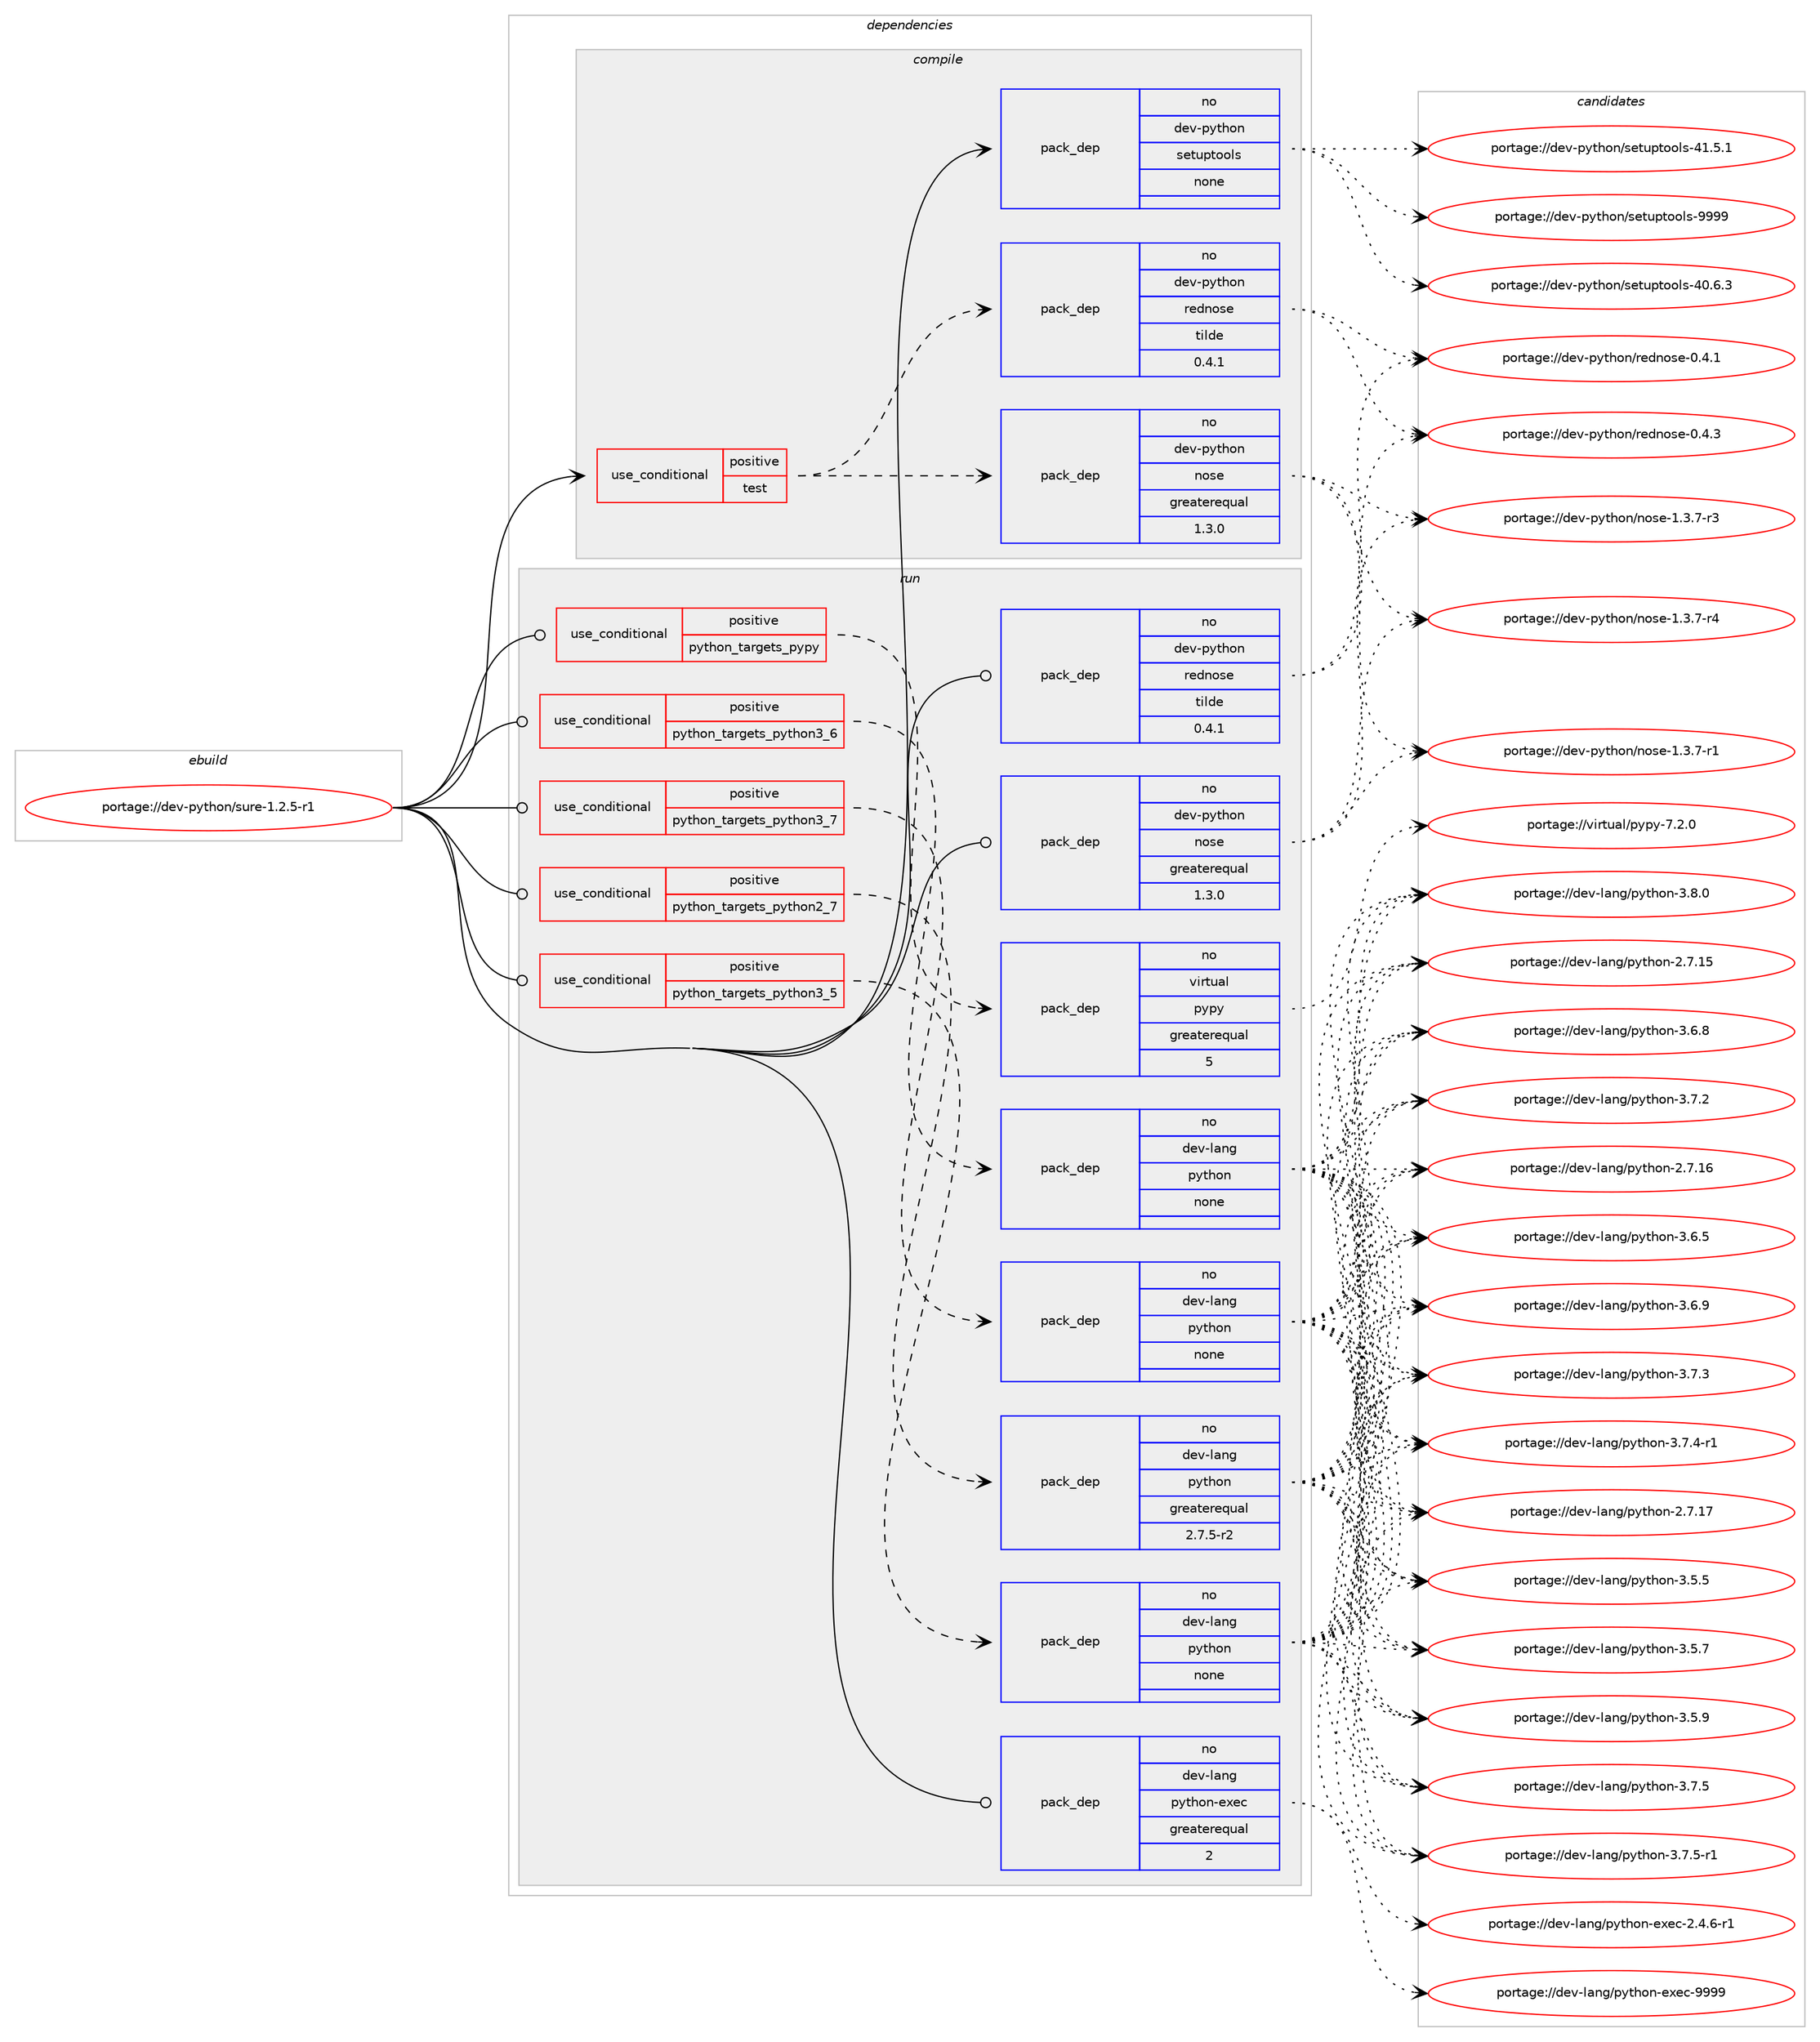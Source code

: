 digraph prolog {

# *************
# Graph options
# *************

newrank=true;
concentrate=true;
compound=true;
graph [rankdir=LR,fontname=Helvetica,fontsize=10,ranksep=1.5];#, ranksep=2.5, nodesep=0.2];
edge  [arrowhead=vee];
node  [fontname=Helvetica,fontsize=10];

# **********
# The ebuild
# **********

subgraph cluster_leftcol {
color=gray;
rank=same;
label=<<i>ebuild</i>>;
id [label="portage://dev-python/sure-1.2.5-r1", color=red, width=4, href="../dev-python/sure-1.2.5-r1.svg"];
}

# ****************
# The dependencies
# ****************

subgraph cluster_midcol {
color=gray;
label=<<i>dependencies</i>>;
subgraph cluster_compile {
fillcolor="#eeeeee";
style=filled;
label=<<i>compile</i>>;
subgraph cond39396 {
dependency174647 [label=<<TABLE BORDER="0" CELLBORDER="1" CELLSPACING="0" CELLPADDING="4"><TR><TD ROWSPAN="3" CELLPADDING="10">use_conditional</TD></TR><TR><TD>positive</TD></TR><TR><TD>test</TD></TR></TABLE>>, shape=none, color=red];
subgraph pack131847 {
dependency174648 [label=<<TABLE BORDER="0" CELLBORDER="1" CELLSPACING="0" CELLPADDING="4" WIDTH="220"><TR><TD ROWSPAN="6" CELLPADDING="30">pack_dep</TD></TR><TR><TD WIDTH="110">no</TD></TR><TR><TD>dev-python</TD></TR><TR><TD>nose</TD></TR><TR><TD>greaterequal</TD></TR><TR><TD>1.3.0</TD></TR></TABLE>>, shape=none, color=blue];
}
dependency174647:e -> dependency174648:w [weight=20,style="dashed",arrowhead="vee"];
subgraph pack131848 {
dependency174649 [label=<<TABLE BORDER="0" CELLBORDER="1" CELLSPACING="0" CELLPADDING="4" WIDTH="220"><TR><TD ROWSPAN="6" CELLPADDING="30">pack_dep</TD></TR><TR><TD WIDTH="110">no</TD></TR><TR><TD>dev-python</TD></TR><TR><TD>rednose</TD></TR><TR><TD>tilde</TD></TR><TR><TD>0.4.1</TD></TR></TABLE>>, shape=none, color=blue];
}
dependency174647:e -> dependency174649:w [weight=20,style="dashed",arrowhead="vee"];
}
id:e -> dependency174647:w [weight=20,style="solid",arrowhead="vee"];
subgraph pack131849 {
dependency174650 [label=<<TABLE BORDER="0" CELLBORDER="1" CELLSPACING="0" CELLPADDING="4" WIDTH="220"><TR><TD ROWSPAN="6" CELLPADDING="30">pack_dep</TD></TR><TR><TD WIDTH="110">no</TD></TR><TR><TD>dev-python</TD></TR><TR><TD>setuptools</TD></TR><TR><TD>none</TD></TR><TR><TD></TD></TR></TABLE>>, shape=none, color=blue];
}
id:e -> dependency174650:w [weight=20,style="solid",arrowhead="vee"];
}
subgraph cluster_compileandrun {
fillcolor="#eeeeee";
style=filled;
label=<<i>compile and run</i>>;
}
subgraph cluster_run {
fillcolor="#eeeeee";
style=filled;
label=<<i>run</i>>;
subgraph cond39397 {
dependency174651 [label=<<TABLE BORDER="0" CELLBORDER="1" CELLSPACING="0" CELLPADDING="4"><TR><TD ROWSPAN="3" CELLPADDING="10">use_conditional</TD></TR><TR><TD>positive</TD></TR><TR><TD>python_targets_pypy</TD></TR></TABLE>>, shape=none, color=red];
subgraph pack131850 {
dependency174652 [label=<<TABLE BORDER="0" CELLBORDER="1" CELLSPACING="0" CELLPADDING="4" WIDTH="220"><TR><TD ROWSPAN="6" CELLPADDING="30">pack_dep</TD></TR><TR><TD WIDTH="110">no</TD></TR><TR><TD>virtual</TD></TR><TR><TD>pypy</TD></TR><TR><TD>greaterequal</TD></TR><TR><TD>5</TD></TR></TABLE>>, shape=none, color=blue];
}
dependency174651:e -> dependency174652:w [weight=20,style="dashed",arrowhead="vee"];
}
id:e -> dependency174651:w [weight=20,style="solid",arrowhead="odot"];
subgraph cond39398 {
dependency174653 [label=<<TABLE BORDER="0" CELLBORDER="1" CELLSPACING="0" CELLPADDING="4"><TR><TD ROWSPAN="3" CELLPADDING="10">use_conditional</TD></TR><TR><TD>positive</TD></TR><TR><TD>python_targets_python2_7</TD></TR></TABLE>>, shape=none, color=red];
subgraph pack131851 {
dependency174654 [label=<<TABLE BORDER="0" CELLBORDER="1" CELLSPACING="0" CELLPADDING="4" WIDTH="220"><TR><TD ROWSPAN="6" CELLPADDING="30">pack_dep</TD></TR><TR><TD WIDTH="110">no</TD></TR><TR><TD>dev-lang</TD></TR><TR><TD>python</TD></TR><TR><TD>greaterequal</TD></TR><TR><TD>2.7.5-r2</TD></TR></TABLE>>, shape=none, color=blue];
}
dependency174653:e -> dependency174654:w [weight=20,style="dashed",arrowhead="vee"];
}
id:e -> dependency174653:w [weight=20,style="solid",arrowhead="odot"];
subgraph cond39399 {
dependency174655 [label=<<TABLE BORDER="0" CELLBORDER="1" CELLSPACING="0" CELLPADDING="4"><TR><TD ROWSPAN="3" CELLPADDING="10">use_conditional</TD></TR><TR><TD>positive</TD></TR><TR><TD>python_targets_python3_5</TD></TR></TABLE>>, shape=none, color=red];
subgraph pack131852 {
dependency174656 [label=<<TABLE BORDER="0" CELLBORDER="1" CELLSPACING="0" CELLPADDING="4" WIDTH="220"><TR><TD ROWSPAN="6" CELLPADDING="30">pack_dep</TD></TR><TR><TD WIDTH="110">no</TD></TR><TR><TD>dev-lang</TD></TR><TR><TD>python</TD></TR><TR><TD>none</TD></TR><TR><TD></TD></TR></TABLE>>, shape=none, color=blue];
}
dependency174655:e -> dependency174656:w [weight=20,style="dashed",arrowhead="vee"];
}
id:e -> dependency174655:w [weight=20,style="solid",arrowhead="odot"];
subgraph cond39400 {
dependency174657 [label=<<TABLE BORDER="0" CELLBORDER="1" CELLSPACING="0" CELLPADDING="4"><TR><TD ROWSPAN="3" CELLPADDING="10">use_conditional</TD></TR><TR><TD>positive</TD></TR><TR><TD>python_targets_python3_6</TD></TR></TABLE>>, shape=none, color=red];
subgraph pack131853 {
dependency174658 [label=<<TABLE BORDER="0" CELLBORDER="1" CELLSPACING="0" CELLPADDING="4" WIDTH="220"><TR><TD ROWSPAN="6" CELLPADDING="30">pack_dep</TD></TR><TR><TD WIDTH="110">no</TD></TR><TR><TD>dev-lang</TD></TR><TR><TD>python</TD></TR><TR><TD>none</TD></TR><TR><TD></TD></TR></TABLE>>, shape=none, color=blue];
}
dependency174657:e -> dependency174658:w [weight=20,style="dashed",arrowhead="vee"];
}
id:e -> dependency174657:w [weight=20,style="solid",arrowhead="odot"];
subgraph cond39401 {
dependency174659 [label=<<TABLE BORDER="0" CELLBORDER="1" CELLSPACING="0" CELLPADDING="4"><TR><TD ROWSPAN="3" CELLPADDING="10">use_conditional</TD></TR><TR><TD>positive</TD></TR><TR><TD>python_targets_python3_7</TD></TR></TABLE>>, shape=none, color=red];
subgraph pack131854 {
dependency174660 [label=<<TABLE BORDER="0" CELLBORDER="1" CELLSPACING="0" CELLPADDING="4" WIDTH="220"><TR><TD ROWSPAN="6" CELLPADDING="30">pack_dep</TD></TR><TR><TD WIDTH="110">no</TD></TR><TR><TD>dev-lang</TD></TR><TR><TD>python</TD></TR><TR><TD>none</TD></TR><TR><TD></TD></TR></TABLE>>, shape=none, color=blue];
}
dependency174659:e -> dependency174660:w [weight=20,style="dashed",arrowhead="vee"];
}
id:e -> dependency174659:w [weight=20,style="solid",arrowhead="odot"];
subgraph pack131855 {
dependency174661 [label=<<TABLE BORDER="0" CELLBORDER="1" CELLSPACING="0" CELLPADDING="4" WIDTH="220"><TR><TD ROWSPAN="6" CELLPADDING="30">pack_dep</TD></TR><TR><TD WIDTH="110">no</TD></TR><TR><TD>dev-lang</TD></TR><TR><TD>python-exec</TD></TR><TR><TD>greaterequal</TD></TR><TR><TD>2</TD></TR></TABLE>>, shape=none, color=blue];
}
id:e -> dependency174661:w [weight=20,style="solid",arrowhead="odot"];
subgraph pack131856 {
dependency174662 [label=<<TABLE BORDER="0" CELLBORDER="1" CELLSPACING="0" CELLPADDING="4" WIDTH="220"><TR><TD ROWSPAN="6" CELLPADDING="30">pack_dep</TD></TR><TR><TD WIDTH="110">no</TD></TR><TR><TD>dev-python</TD></TR><TR><TD>nose</TD></TR><TR><TD>greaterequal</TD></TR><TR><TD>1.3.0</TD></TR></TABLE>>, shape=none, color=blue];
}
id:e -> dependency174662:w [weight=20,style="solid",arrowhead="odot"];
subgraph pack131857 {
dependency174663 [label=<<TABLE BORDER="0" CELLBORDER="1" CELLSPACING="0" CELLPADDING="4" WIDTH="220"><TR><TD ROWSPAN="6" CELLPADDING="30">pack_dep</TD></TR><TR><TD WIDTH="110">no</TD></TR><TR><TD>dev-python</TD></TR><TR><TD>rednose</TD></TR><TR><TD>tilde</TD></TR><TR><TD>0.4.1</TD></TR></TABLE>>, shape=none, color=blue];
}
id:e -> dependency174663:w [weight=20,style="solid",arrowhead="odot"];
}
}

# **************
# The candidates
# **************

subgraph cluster_choices {
rank=same;
color=gray;
label=<<i>candidates</i>>;

subgraph choice131847 {
color=black;
nodesep=1;
choiceportage10010111845112121116104111110471101111151014549465146554511449 [label="portage://dev-python/nose-1.3.7-r1", color=red, width=4,href="../dev-python/nose-1.3.7-r1.svg"];
choiceportage10010111845112121116104111110471101111151014549465146554511451 [label="portage://dev-python/nose-1.3.7-r3", color=red, width=4,href="../dev-python/nose-1.3.7-r3.svg"];
choiceportage10010111845112121116104111110471101111151014549465146554511452 [label="portage://dev-python/nose-1.3.7-r4", color=red, width=4,href="../dev-python/nose-1.3.7-r4.svg"];
dependency174648:e -> choiceportage10010111845112121116104111110471101111151014549465146554511449:w [style=dotted,weight="100"];
dependency174648:e -> choiceportage10010111845112121116104111110471101111151014549465146554511451:w [style=dotted,weight="100"];
dependency174648:e -> choiceportage10010111845112121116104111110471101111151014549465146554511452:w [style=dotted,weight="100"];
}
subgraph choice131848 {
color=black;
nodesep=1;
choiceportage1001011184511212111610411111047114101100110111115101454846524649 [label="portage://dev-python/rednose-0.4.1", color=red, width=4,href="../dev-python/rednose-0.4.1.svg"];
choiceportage1001011184511212111610411111047114101100110111115101454846524651 [label="portage://dev-python/rednose-0.4.3", color=red, width=4,href="../dev-python/rednose-0.4.3.svg"];
dependency174649:e -> choiceportage1001011184511212111610411111047114101100110111115101454846524649:w [style=dotted,weight="100"];
dependency174649:e -> choiceportage1001011184511212111610411111047114101100110111115101454846524651:w [style=dotted,weight="100"];
}
subgraph choice131849 {
color=black;
nodesep=1;
choiceportage100101118451121211161041111104711510111611711211611111110811545524846544651 [label="portage://dev-python/setuptools-40.6.3", color=red, width=4,href="../dev-python/setuptools-40.6.3.svg"];
choiceportage100101118451121211161041111104711510111611711211611111110811545524946534649 [label="portage://dev-python/setuptools-41.5.1", color=red, width=4,href="../dev-python/setuptools-41.5.1.svg"];
choiceportage10010111845112121116104111110471151011161171121161111111081154557575757 [label="portage://dev-python/setuptools-9999", color=red, width=4,href="../dev-python/setuptools-9999.svg"];
dependency174650:e -> choiceportage100101118451121211161041111104711510111611711211611111110811545524846544651:w [style=dotted,weight="100"];
dependency174650:e -> choiceportage100101118451121211161041111104711510111611711211611111110811545524946534649:w [style=dotted,weight="100"];
dependency174650:e -> choiceportage10010111845112121116104111110471151011161171121161111111081154557575757:w [style=dotted,weight="100"];
}
subgraph choice131850 {
color=black;
nodesep=1;
choiceportage1181051141161179710847112121112121455546504648 [label="portage://virtual/pypy-7.2.0", color=red, width=4,href="../virtual/pypy-7.2.0.svg"];
dependency174652:e -> choiceportage1181051141161179710847112121112121455546504648:w [style=dotted,weight="100"];
}
subgraph choice131851 {
color=black;
nodesep=1;
choiceportage10010111845108971101034711212111610411111045504655464953 [label="portage://dev-lang/python-2.7.15", color=red, width=4,href="../dev-lang/python-2.7.15.svg"];
choiceportage10010111845108971101034711212111610411111045504655464954 [label="portage://dev-lang/python-2.7.16", color=red, width=4,href="../dev-lang/python-2.7.16.svg"];
choiceportage10010111845108971101034711212111610411111045504655464955 [label="portage://dev-lang/python-2.7.17", color=red, width=4,href="../dev-lang/python-2.7.17.svg"];
choiceportage100101118451089711010347112121116104111110455146534653 [label="portage://dev-lang/python-3.5.5", color=red, width=4,href="../dev-lang/python-3.5.5.svg"];
choiceportage100101118451089711010347112121116104111110455146534655 [label="portage://dev-lang/python-3.5.7", color=red, width=4,href="../dev-lang/python-3.5.7.svg"];
choiceportage100101118451089711010347112121116104111110455146534657 [label="portage://dev-lang/python-3.5.9", color=red, width=4,href="../dev-lang/python-3.5.9.svg"];
choiceportage100101118451089711010347112121116104111110455146544653 [label="portage://dev-lang/python-3.6.5", color=red, width=4,href="../dev-lang/python-3.6.5.svg"];
choiceportage100101118451089711010347112121116104111110455146544656 [label="portage://dev-lang/python-3.6.8", color=red, width=4,href="../dev-lang/python-3.6.8.svg"];
choiceportage100101118451089711010347112121116104111110455146544657 [label="portage://dev-lang/python-3.6.9", color=red, width=4,href="../dev-lang/python-3.6.9.svg"];
choiceportage100101118451089711010347112121116104111110455146554650 [label="portage://dev-lang/python-3.7.2", color=red, width=4,href="../dev-lang/python-3.7.2.svg"];
choiceportage100101118451089711010347112121116104111110455146554651 [label="portage://dev-lang/python-3.7.3", color=red, width=4,href="../dev-lang/python-3.7.3.svg"];
choiceportage1001011184510897110103471121211161041111104551465546524511449 [label="portage://dev-lang/python-3.7.4-r1", color=red, width=4,href="../dev-lang/python-3.7.4-r1.svg"];
choiceportage100101118451089711010347112121116104111110455146554653 [label="portage://dev-lang/python-3.7.5", color=red, width=4,href="../dev-lang/python-3.7.5.svg"];
choiceportage1001011184510897110103471121211161041111104551465546534511449 [label="portage://dev-lang/python-3.7.5-r1", color=red, width=4,href="../dev-lang/python-3.7.5-r1.svg"];
choiceportage100101118451089711010347112121116104111110455146564648 [label="portage://dev-lang/python-3.8.0", color=red, width=4,href="../dev-lang/python-3.8.0.svg"];
dependency174654:e -> choiceportage10010111845108971101034711212111610411111045504655464953:w [style=dotted,weight="100"];
dependency174654:e -> choiceportage10010111845108971101034711212111610411111045504655464954:w [style=dotted,weight="100"];
dependency174654:e -> choiceportage10010111845108971101034711212111610411111045504655464955:w [style=dotted,weight="100"];
dependency174654:e -> choiceportage100101118451089711010347112121116104111110455146534653:w [style=dotted,weight="100"];
dependency174654:e -> choiceportage100101118451089711010347112121116104111110455146534655:w [style=dotted,weight="100"];
dependency174654:e -> choiceportage100101118451089711010347112121116104111110455146534657:w [style=dotted,weight="100"];
dependency174654:e -> choiceportage100101118451089711010347112121116104111110455146544653:w [style=dotted,weight="100"];
dependency174654:e -> choiceportage100101118451089711010347112121116104111110455146544656:w [style=dotted,weight="100"];
dependency174654:e -> choiceportage100101118451089711010347112121116104111110455146544657:w [style=dotted,weight="100"];
dependency174654:e -> choiceportage100101118451089711010347112121116104111110455146554650:w [style=dotted,weight="100"];
dependency174654:e -> choiceportage100101118451089711010347112121116104111110455146554651:w [style=dotted,weight="100"];
dependency174654:e -> choiceportage1001011184510897110103471121211161041111104551465546524511449:w [style=dotted,weight="100"];
dependency174654:e -> choiceportage100101118451089711010347112121116104111110455146554653:w [style=dotted,weight="100"];
dependency174654:e -> choiceportage1001011184510897110103471121211161041111104551465546534511449:w [style=dotted,weight="100"];
dependency174654:e -> choiceportage100101118451089711010347112121116104111110455146564648:w [style=dotted,weight="100"];
}
subgraph choice131852 {
color=black;
nodesep=1;
choiceportage10010111845108971101034711212111610411111045504655464953 [label="portage://dev-lang/python-2.7.15", color=red, width=4,href="../dev-lang/python-2.7.15.svg"];
choiceportage10010111845108971101034711212111610411111045504655464954 [label="portage://dev-lang/python-2.7.16", color=red, width=4,href="../dev-lang/python-2.7.16.svg"];
choiceportage10010111845108971101034711212111610411111045504655464955 [label="portage://dev-lang/python-2.7.17", color=red, width=4,href="../dev-lang/python-2.7.17.svg"];
choiceportage100101118451089711010347112121116104111110455146534653 [label="portage://dev-lang/python-3.5.5", color=red, width=4,href="../dev-lang/python-3.5.5.svg"];
choiceportage100101118451089711010347112121116104111110455146534655 [label="portage://dev-lang/python-3.5.7", color=red, width=4,href="../dev-lang/python-3.5.7.svg"];
choiceportage100101118451089711010347112121116104111110455146534657 [label="portage://dev-lang/python-3.5.9", color=red, width=4,href="../dev-lang/python-3.5.9.svg"];
choiceportage100101118451089711010347112121116104111110455146544653 [label="portage://dev-lang/python-3.6.5", color=red, width=4,href="../dev-lang/python-3.6.5.svg"];
choiceportage100101118451089711010347112121116104111110455146544656 [label="portage://dev-lang/python-3.6.8", color=red, width=4,href="../dev-lang/python-3.6.8.svg"];
choiceportage100101118451089711010347112121116104111110455146544657 [label="portage://dev-lang/python-3.6.9", color=red, width=4,href="../dev-lang/python-3.6.9.svg"];
choiceportage100101118451089711010347112121116104111110455146554650 [label="portage://dev-lang/python-3.7.2", color=red, width=4,href="../dev-lang/python-3.7.2.svg"];
choiceportage100101118451089711010347112121116104111110455146554651 [label="portage://dev-lang/python-3.7.3", color=red, width=4,href="../dev-lang/python-3.7.3.svg"];
choiceportage1001011184510897110103471121211161041111104551465546524511449 [label="portage://dev-lang/python-3.7.4-r1", color=red, width=4,href="../dev-lang/python-3.7.4-r1.svg"];
choiceportage100101118451089711010347112121116104111110455146554653 [label="portage://dev-lang/python-3.7.5", color=red, width=4,href="../dev-lang/python-3.7.5.svg"];
choiceportage1001011184510897110103471121211161041111104551465546534511449 [label="portage://dev-lang/python-3.7.5-r1", color=red, width=4,href="../dev-lang/python-3.7.5-r1.svg"];
choiceportage100101118451089711010347112121116104111110455146564648 [label="portage://dev-lang/python-3.8.0", color=red, width=4,href="../dev-lang/python-3.8.0.svg"];
dependency174656:e -> choiceportage10010111845108971101034711212111610411111045504655464953:w [style=dotted,weight="100"];
dependency174656:e -> choiceportage10010111845108971101034711212111610411111045504655464954:w [style=dotted,weight="100"];
dependency174656:e -> choiceportage10010111845108971101034711212111610411111045504655464955:w [style=dotted,weight="100"];
dependency174656:e -> choiceportage100101118451089711010347112121116104111110455146534653:w [style=dotted,weight="100"];
dependency174656:e -> choiceportage100101118451089711010347112121116104111110455146534655:w [style=dotted,weight="100"];
dependency174656:e -> choiceportage100101118451089711010347112121116104111110455146534657:w [style=dotted,weight="100"];
dependency174656:e -> choiceportage100101118451089711010347112121116104111110455146544653:w [style=dotted,weight="100"];
dependency174656:e -> choiceportage100101118451089711010347112121116104111110455146544656:w [style=dotted,weight="100"];
dependency174656:e -> choiceportage100101118451089711010347112121116104111110455146544657:w [style=dotted,weight="100"];
dependency174656:e -> choiceportage100101118451089711010347112121116104111110455146554650:w [style=dotted,weight="100"];
dependency174656:e -> choiceportage100101118451089711010347112121116104111110455146554651:w [style=dotted,weight="100"];
dependency174656:e -> choiceportage1001011184510897110103471121211161041111104551465546524511449:w [style=dotted,weight="100"];
dependency174656:e -> choiceportage100101118451089711010347112121116104111110455146554653:w [style=dotted,weight="100"];
dependency174656:e -> choiceportage1001011184510897110103471121211161041111104551465546534511449:w [style=dotted,weight="100"];
dependency174656:e -> choiceportage100101118451089711010347112121116104111110455146564648:w [style=dotted,weight="100"];
}
subgraph choice131853 {
color=black;
nodesep=1;
choiceportage10010111845108971101034711212111610411111045504655464953 [label="portage://dev-lang/python-2.7.15", color=red, width=4,href="../dev-lang/python-2.7.15.svg"];
choiceportage10010111845108971101034711212111610411111045504655464954 [label="portage://dev-lang/python-2.7.16", color=red, width=4,href="../dev-lang/python-2.7.16.svg"];
choiceportage10010111845108971101034711212111610411111045504655464955 [label="portage://dev-lang/python-2.7.17", color=red, width=4,href="../dev-lang/python-2.7.17.svg"];
choiceportage100101118451089711010347112121116104111110455146534653 [label="portage://dev-lang/python-3.5.5", color=red, width=4,href="../dev-lang/python-3.5.5.svg"];
choiceportage100101118451089711010347112121116104111110455146534655 [label="portage://dev-lang/python-3.5.7", color=red, width=4,href="../dev-lang/python-3.5.7.svg"];
choiceportage100101118451089711010347112121116104111110455146534657 [label="portage://dev-lang/python-3.5.9", color=red, width=4,href="../dev-lang/python-3.5.9.svg"];
choiceportage100101118451089711010347112121116104111110455146544653 [label="portage://dev-lang/python-3.6.5", color=red, width=4,href="../dev-lang/python-3.6.5.svg"];
choiceportage100101118451089711010347112121116104111110455146544656 [label="portage://dev-lang/python-3.6.8", color=red, width=4,href="../dev-lang/python-3.6.8.svg"];
choiceportage100101118451089711010347112121116104111110455146544657 [label="portage://dev-lang/python-3.6.9", color=red, width=4,href="../dev-lang/python-3.6.9.svg"];
choiceportage100101118451089711010347112121116104111110455146554650 [label="portage://dev-lang/python-3.7.2", color=red, width=4,href="../dev-lang/python-3.7.2.svg"];
choiceportage100101118451089711010347112121116104111110455146554651 [label="portage://dev-lang/python-3.7.3", color=red, width=4,href="../dev-lang/python-3.7.3.svg"];
choiceportage1001011184510897110103471121211161041111104551465546524511449 [label="portage://dev-lang/python-3.7.4-r1", color=red, width=4,href="../dev-lang/python-3.7.4-r1.svg"];
choiceportage100101118451089711010347112121116104111110455146554653 [label="portage://dev-lang/python-3.7.5", color=red, width=4,href="../dev-lang/python-3.7.5.svg"];
choiceportage1001011184510897110103471121211161041111104551465546534511449 [label="portage://dev-lang/python-3.7.5-r1", color=red, width=4,href="../dev-lang/python-3.7.5-r1.svg"];
choiceportage100101118451089711010347112121116104111110455146564648 [label="portage://dev-lang/python-3.8.0", color=red, width=4,href="../dev-lang/python-3.8.0.svg"];
dependency174658:e -> choiceportage10010111845108971101034711212111610411111045504655464953:w [style=dotted,weight="100"];
dependency174658:e -> choiceportage10010111845108971101034711212111610411111045504655464954:w [style=dotted,weight="100"];
dependency174658:e -> choiceportage10010111845108971101034711212111610411111045504655464955:w [style=dotted,weight="100"];
dependency174658:e -> choiceportage100101118451089711010347112121116104111110455146534653:w [style=dotted,weight="100"];
dependency174658:e -> choiceportage100101118451089711010347112121116104111110455146534655:w [style=dotted,weight="100"];
dependency174658:e -> choiceportage100101118451089711010347112121116104111110455146534657:w [style=dotted,weight="100"];
dependency174658:e -> choiceportage100101118451089711010347112121116104111110455146544653:w [style=dotted,weight="100"];
dependency174658:e -> choiceportage100101118451089711010347112121116104111110455146544656:w [style=dotted,weight="100"];
dependency174658:e -> choiceportage100101118451089711010347112121116104111110455146544657:w [style=dotted,weight="100"];
dependency174658:e -> choiceportage100101118451089711010347112121116104111110455146554650:w [style=dotted,weight="100"];
dependency174658:e -> choiceportage100101118451089711010347112121116104111110455146554651:w [style=dotted,weight="100"];
dependency174658:e -> choiceportage1001011184510897110103471121211161041111104551465546524511449:w [style=dotted,weight="100"];
dependency174658:e -> choiceportage100101118451089711010347112121116104111110455146554653:w [style=dotted,weight="100"];
dependency174658:e -> choiceportage1001011184510897110103471121211161041111104551465546534511449:w [style=dotted,weight="100"];
dependency174658:e -> choiceportage100101118451089711010347112121116104111110455146564648:w [style=dotted,weight="100"];
}
subgraph choice131854 {
color=black;
nodesep=1;
choiceportage10010111845108971101034711212111610411111045504655464953 [label="portage://dev-lang/python-2.7.15", color=red, width=4,href="../dev-lang/python-2.7.15.svg"];
choiceportage10010111845108971101034711212111610411111045504655464954 [label="portage://dev-lang/python-2.7.16", color=red, width=4,href="../dev-lang/python-2.7.16.svg"];
choiceportage10010111845108971101034711212111610411111045504655464955 [label="portage://dev-lang/python-2.7.17", color=red, width=4,href="../dev-lang/python-2.7.17.svg"];
choiceportage100101118451089711010347112121116104111110455146534653 [label="portage://dev-lang/python-3.5.5", color=red, width=4,href="../dev-lang/python-3.5.5.svg"];
choiceportage100101118451089711010347112121116104111110455146534655 [label="portage://dev-lang/python-3.5.7", color=red, width=4,href="../dev-lang/python-3.5.7.svg"];
choiceportage100101118451089711010347112121116104111110455146534657 [label="portage://dev-lang/python-3.5.9", color=red, width=4,href="../dev-lang/python-3.5.9.svg"];
choiceportage100101118451089711010347112121116104111110455146544653 [label="portage://dev-lang/python-3.6.5", color=red, width=4,href="../dev-lang/python-3.6.5.svg"];
choiceportage100101118451089711010347112121116104111110455146544656 [label="portage://dev-lang/python-3.6.8", color=red, width=4,href="../dev-lang/python-3.6.8.svg"];
choiceportage100101118451089711010347112121116104111110455146544657 [label="portage://dev-lang/python-3.6.9", color=red, width=4,href="../dev-lang/python-3.6.9.svg"];
choiceportage100101118451089711010347112121116104111110455146554650 [label="portage://dev-lang/python-3.7.2", color=red, width=4,href="../dev-lang/python-3.7.2.svg"];
choiceportage100101118451089711010347112121116104111110455146554651 [label="portage://dev-lang/python-3.7.3", color=red, width=4,href="../dev-lang/python-3.7.3.svg"];
choiceportage1001011184510897110103471121211161041111104551465546524511449 [label="portage://dev-lang/python-3.7.4-r1", color=red, width=4,href="../dev-lang/python-3.7.4-r1.svg"];
choiceportage100101118451089711010347112121116104111110455146554653 [label="portage://dev-lang/python-3.7.5", color=red, width=4,href="../dev-lang/python-3.7.5.svg"];
choiceportage1001011184510897110103471121211161041111104551465546534511449 [label="portage://dev-lang/python-3.7.5-r1", color=red, width=4,href="../dev-lang/python-3.7.5-r1.svg"];
choiceportage100101118451089711010347112121116104111110455146564648 [label="portage://dev-lang/python-3.8.0", color=red, width=4,href="../dev-lang/python-3.8.0.svg"];
dependency174660:e -> choiceportage10010111845108971101034711212111610411111045504655464953:w [style=dotted,weight="100"];
dependency174660:e -> choiceportage10010111845108971101034711212111610411111045504655464954:w [style=dotted,weight="100"];
dependency174660:e -> choiceportage10010111845108971101034711212111610411111045504655464955:w [style=dotted,weight="100"];
dependency174660:e -> choiceportage100101118451089711010347112121116104111110455146534653:w [style=dotted,weight="100"];
dependency174660:e -> choiceportage100101118451089711010347112121116104111110455146534655:w [style=dotted,weight="100"];
dependency174660:e -> choiceportage100101118451089711010347112121116104111110455146534657:w [style=dotted,weight="100"];
dependency174660:e -> choiceportage100101118451089711010347112121116104111110455146544653:w [style=dotted,weight="100"];
dependency174660:e -> choiceportage100101118451089711010347112121116104111110455146544656:w [style=dotted,weight="100"];
dependency174660:e -> choiceportage100101118451089711010347112121116104111110455146544657:w [style=dotted,weight="100"];
dependency174660:e -> choiceportage100101118451089711010347112121116104111110455146554650:w [style=dotted,weight="100"];
dependency174660:e -> choiceportage100101118451089711010347112121116104111110455146554651:w [style=dotted,weight="100"];
dependency174660:e -> choiceportage1001011184510897110103471121211161041111104551465546524511449:w [style=dotted,weight="100"];
dependency174660:e -> choiceportage100101118451089711010347112121116104111110455146554653:w [style=dotted,weight="100"];
dependency174660:e -> choiceportage1001011184510897110103471121211161041111104551465546534511449:w [style=dotted,weight="100"];
dependency174660:e -> choiceportage100101118451089711010347112121116104111110455146564648:w [style=dotted,weight="100"];
}
subgraph choice131855 {
color=black;
nodesep=1;
choiceportage10010111845108971101034711212111610411111045101120101994550465246544511449 [label="portage://dev-lang/python-exec-2.4.6-r1", color=red, width=4,href="../dev-lang/python-exec-2.4.6-r1.svg"];
choiceportage10010111845108971101034711212111610411111045101120101994557575757 [label="portage://dev-lang/python-exec-9999", color=red, width=4,href="../dev-lang/python-exec-9999.svg"];
dependency174661:e -> choiceportage10010111845108971101034711212111610411111045101120101994550465246544511449:w [style=dotted,weight="100"];
dependency174661:e -> choiceportage10010111845108971101034711212111610411111045101120101994557575757:w [style=dotted,weight="100"];
}
subgraph choice131856 {
color=black;
nodesep=1;
choiceportage10010111845112121116104111110471101111151014549465146554511449 [label="portage://dev-python/nose-1.3.7-r1", color=red, width=4,href="../dev-python/nose-1.3.7-r1.svg"];
choiceportage10010111845112121116104111110471101111151014549465146554511451 [label="portage://dev-python/nose-1.3.7-r3", color=red, width=4,href="../dev-python/nose-1.3.7-r3.svg"];
choiceportage10010111845112121116104111110471101111151014549465146554511452 [label="portage://dev-python/nose-1.3.7-r4", color=red, width=4,href="../dev-python/nose-1.3.7-r4.svg"];
dependency174662:e -> choiceportage10010111845112121116104111110471101111151014549465146554511449:w [style=dotted,weight="100"];
dependency174662:e -> choiceportage10010111845112121116104111110471101111151014549465146554511451:w [style=dotted,weight="100"];
dependency174662:e -> choiceportage10010111845112121116104111110471101111151014549465146554511452:w [style=dotted,weight="100"];
}
subgraph choice131857 {
color=black;
nodesep=1;
choiceportage1001011184511212111610411111047114101100110111115101454846524649 [label="portage://dev-python/rednose-0.4.1", color=red, width=4,href="../dev-python/rednose-0.4.1.svg"];
choiceportage1001011184511212111610411111047114101100110111115101454846524651 [label="portage://dev-python/rednose-0.4.3", color=red, width=4,href="../dev-python/rednose-0.4.3.svg"];
dependency174663:e -> choiceportage1001011184511212111610411111047114101100110111115101454846524649:w [style=dotted,weight="100"];
dependency174663:e -> choiceportage1001011184511212111610411111047114101100110111115101454846524651:w [style=dotted,weight="100"];
}
}

}
